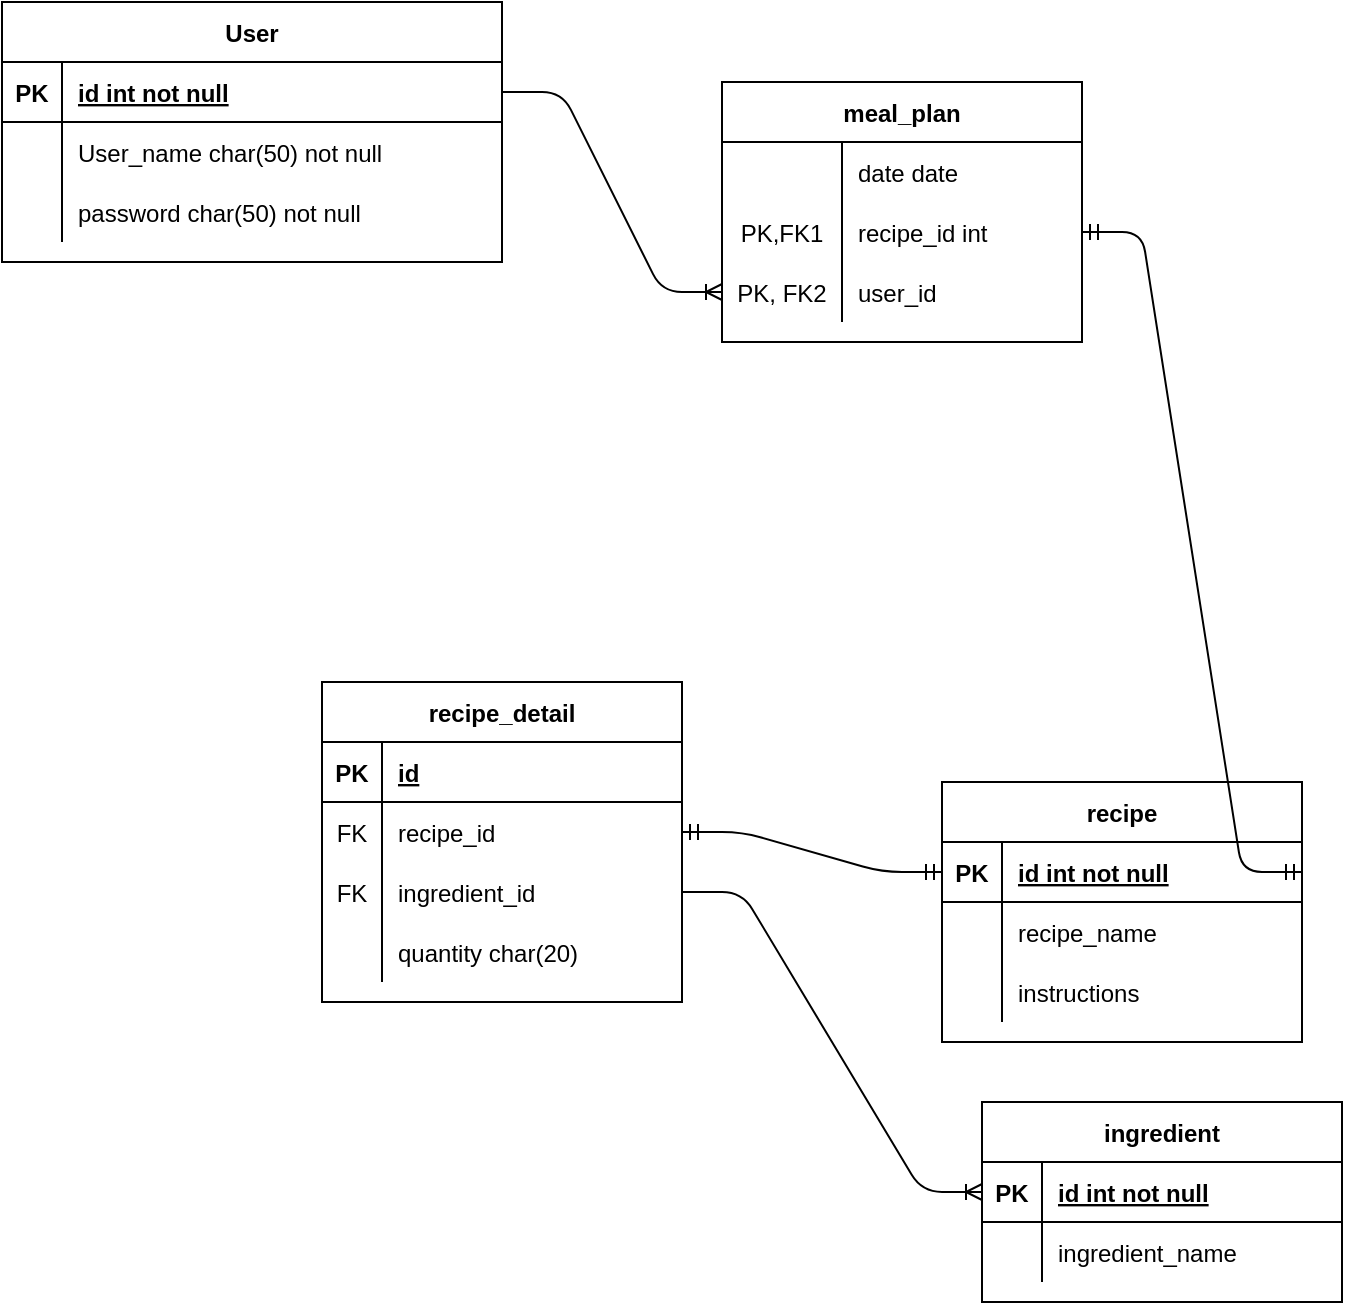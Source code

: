 <mxfile version="14.3.1" type="device"><diagram id="R2lEEEUBdFMjLlhIrx00" name="Page-1"><mxGraphModel dx="1752" dy="1124" grid="1" gridSize="10" guides="1" tooltips="1" connect="1" arrows="1" fold="1" page="1" pageScale="1" pageWidth="850" pageHeight="1100" math="0" shadow="0" extFonts="Permanent Marker^https://fonts.googleapis.com/css?family=Permanent+Marker"><root><mxCell id="0"/><mxCell id="1" parent="0"/><mxCell id="C-vyLk0tnHw3VtMMgP7b-23" value="User" style="shape=table;startSize=30;container=1;collapsible=1;childLayout=tableLayout;fixedRows=1;rowLines=0;fontStyle=1;align=center;resizeLast=1;" parent="1" vertex="1"><mxGeometry x="50" y="70" width="250" height="130" as="geometry"/></mxCell><mxCell id="C-vyLk0tnHw3VtMMgP7b-24" value="" style="shape=partialRectangle;collapsible=0;dropTarget=0;pointerEvents=0;fillColor=none;points=[[0,0.5],[1,0.5]];portConstraint=eastwest;top=0;left=0;right=0;bottom=1;" parent="C-vyLk0tnHw3VtMMgP7b-23" vertex="1"><mxGeometry y="30" width="250" height="30" as="geometry"/></mxCell><mxCell id="C-vyLk0tnHw3VtMMgP7b-25" value="PK" style="shape=partialRectangle;overflow=hidden;connectable=0;fillColor=none;top=0;left=0;bottom=0;right=0;fontStyle=1;" parent="C-vyLk0tnHw3VtMMgP7b-24" vertex="1"><mxGeometry width="30" height="30" as="geometry"/></mxCell><mxCell id="C-vyLk0tnHw3VtMMgP7b-26" value="id int not null" style="shape=partialRectangle;overflow=hidden;connectable=0;fillColor=none;top=0;left=0;bottom=0;right=0;align=left;spacingLeft=6;fontStyle=5;" parent="C-vyLk0tnHw3VtMMgP7b-24" vertex="1"><mxGeometry x="30" width="220" height="30" as="geometry"/></mxCell><mxCell id="VxLzXbOjTVGcf7n4iXJd-1" value="" style="shape=partialRectangle;collapsible=0;dropTarget=0;pointerEvents=0;fillColor=none;points=[[0,0.5],[1,0.5]];portConstraint=eastwest;top=0;left=0;right=0;bottom=0;" parent="C-vyLk0tnHw3VtMMgP7b-23" vertex="1"><mxGeometry y="60" width="250" height="30" as="geometry"/></mxCell><mxCell id="VxLzXbOjTVGcf7n4iXJd-2" value="" style="shape=partialRectangle;overflow=hidden;connectable=0;fillColor=none;top=0;left=0;bottom=0;right=0;" parent="VxLzXbOjTVGcf7n4iXJd-1" vertex="1"><mxGeometry width="30" height="30" as="geometry"/></mxCell><mxCell id="VxLzXbOjTVGcf7n4iXJd-3" value="User_name char(50) not null" style="shape=partialRectangle;overflow=hidden;connectable=0;fillColor=none;top=0;left=0;bottom=0;right=0;align=left;spacingLeft=6;" parent="VxLzXbOjTVGcf7n4iXJd-1" vertex="1"><mxGeometry x="30" width="220" height="30" as="geometry"/></mxCell><mxCell id="VxLzXbOjTVGcf7n4iXJd-4" value="" style="shape=partialRectangle;collapsible=0;dropTarget=0;pointerEvents=0;fillColor=none;points=[[0,0.5],[1,0.5]];portConstraint=eastwest;top=0;left=0;right=0;bottom=0;" parent="C-vyLk0tnHw3VtMMgP7b-23" vertex="1"><mxGeometry y="90" width="250" height="30" as="geometry"/></mxCell><mxCell id="VxLzXbOjTVGcf7n4iXJd-5" value="" style="shape=partialRectangle;overflow=hidden;connectable=0;fillColor=none;top=0;left=0;bottom=0;right=0;" parent="VxLzXbOjTVGcf7n4iXJd-4" vertex="1"><mxGeometry width="30" height="30" as="geometry"/></mxCell><mxCell id="VxLzXbOjTVGcf7n4iXJd-6" value="password char(50) not null" style="shape=partialRectangle;overflow=hidden;connectable=0;fillColor=none;top=0;left=0;bottom=0;right=0;align=left;spacingLeft=6;" parent="VxLzXbOjTVGcf7n4iXJd-4" vertex="1"><mxGeometry x="30" width="220" height="30" as="geometry"/></mxCell><mxCell id="VxLzXbOjTVGcf7n4iXJd-11" value="meal_plan" style="shape=table;startSize=30;container=1;collapsible=1;childLayout=tableLayout;fixedRows=1;rowLines=0;fontStyle=1;align=center;resizeLast=1;" parent="1" vertex="1"><mxGeometry x="410" y="110" width="180" height="130" as="geometry"/></mxCell><mxCell id="VxLzXbOjTVGcf7n4iXJd-15" value="" style="shape=partialRectangle;collapsible=0;dropTarget=0;pointerEvents=0;fillColor=none;top=0;left=0;bottom=0;right=0;points=[[0,0.5],[1,0.5]];portConstraint=eastwest;" parent="VxLzXbOjTVGcf7n4iXJd-11" vertex="1"><mxGeometry y="30" width="180" height="30" as="geometry"/></mxCell><mxCell id="VxLzXbOjTVGcf7n4iXJd-16" value="" style="shape=partialRectangle;connectable=0;fillColor=none;top=0;left=0;bottom=0;right=0;editable=1;overflow=hidden;" parent="VxLzXbOjTVGcf7n4iXJd-15" vertex="1"><mxGeometry width="60" height="30" as="geometry"/></mxCell><mxCell id="VxLzXbOjTVGcf7n4iXJd-17" value="date date" style="shape=partialRectangle;connectable=0;fillColor=none;top=0;left=0;bottom=0;right=0;align=left;spacingLeft=6;overflow=hidden;" parent="VxLzXbOjTVGcf7n4iXJd-15" vertex="1"><mxGeometry x="60" width="120" height="30" as="geometry"/></mxCell><mxCell id="VxLzXbOjTVGcf7n4iXJd-69" value="" style="shape=partialRectangle;collapsible=0;dropTarget=0;pointerEvents=0;fillColor=none;top=0;left=0;bottom=0;right=0;points=[[0,0.5],[1,0.5]];portConstraint=eastwest;" parent="VxLzXbOjTVGcf7n4iXJd-11" vertex="1"><mxGeometry y="60" width="180" height="30" as="geometry"/></mxCell><mxCell id="VxLzXbOjTVGcf7n4iXJd-70" value="PK,FK1" style="shape=partialRectangle;connectable=0;fillColor=none;top=0;left=0;bottom=0;right=0;editable=1;overflow=hidden;" parent="VxLzXbOjTVGcf7n4iXJd-69" vertex="1"><mxGeometry width="60" height="30" as="geometry"/></mxCell><mxCell id="VxLzXbOjTVGcf7n4iXJd-71" value="recipe_id int" style="shape=partialRectangle;connectable=0;fillColor=none;top=0;left=0;bottom=0;right=0;align=left;spacingLeft=6;overflow=hidden;" parent="VxLzXbOjTVGcf7n4iXJd-69" vertex="1"><mxGeometry x="60" width="120" height="30" as="geometry"/></mxCell><mxCell id="VxLzXbOjTVGcf7n4iXJd-18" value="" style="shape=partialRectangle;collapsible=0;dropTarget=0;pointerEvents=0;fillColor=none;top=0;left=0;bottom=0;right=0;points=[[0,0.5],[1,0.5]];portConstraint=eastwest;" parent="VxLzXbOjTVGcf7n4iXJd-11" vertex="1"><mxGeometry y="90" width="180" height="30" as="geometry"/></mxCell><mxCell id="VxLzXbOjTVGcf7n4iXJd-19" value="PK, FK2" style="shape=partialRectangle;connectable=0;fillColor=none;top=0;left=0;bottom=0;right=0;editable=1;overflow=hidden;" parent="VxLzXbOjTVGcf7n4iXJd-18" vertex="1"><mxGeometry width="60" height="30" as="geometry"/></mxCell><mxCell id="VxLzXbOjTVGcf7n4iXJd-20" value="user_id" style="shape=partialRectangle;connectable=0;fillColor=none;top=0;left=0;bottom=0;right=0;align=left;spacingLeft=6;overflow=hidden;" parent="VxLzXbOjTVGcf7n4iXJd-18" vertex="1"><mxGeometry x="60" width="120" height="30" as="geometry"/></mxCell><mxCell id="VxLzXbOjTVGcf7n4iXJd-24" value="recipe" style="shape=table;startSize=30;container=1;collapsible=1;childLayout=tableLayout;fixedRows=1;rowLines=0;fontStyle=1;align=center;resizeLast=1;" parent="1" vertex="1"><mxGeometry x="520" y="460" width="180" height="130" as="geometry"/></mxCell><mxCell id="VxLzXbOjTVGcf7n4iXJd-25" value="" style="shape=partialRectangle;collapsible=0;dropTarget=0;pointerEvents=0;fillColor=none;top=0;left=0;bottom=1;right=0;points=[[0,0.5],[1,0.5]];portConstraint=eastwest;" parent="VxLzXbOjTVGcf7n4iXJd-24" vertex="1"><mxGeometry y="30" width="180" height="30" as="geometry"/></mxCell><mxCell id="VxLzXbOjTVGcf7n4iXJd-26" value="PK" style="shape=partialRectangle;connectable=0;fillColor=none;top=0;left=0;bottom=0;right=0;fontStyle=1;overflow=hidden;" parent="VxLzXbOjTVGcf7n4iXJd-25" vertex="1"><mxGeometry width="30" height="30" as="geometry"/></mxCell><mxCell id="VxLzXbOjTVGcf7n4iXJd-27" value="id int not null" style="shape=partialRectangle;connectable=0;fillColor=none;top=0;left=0;bottom=0;right=0;align=left;spacingLeft=6;fontStyle=5;overflow=hidden;" parent="VxLzXbOjTVGcf7n4iXJd-25" vertex="1"><mxGeometry x="30" width="150" height="30" as="geometry"/></mxCell><mxCell id="VxLzXbOjTVGcf7n4iXJd-28" value="" style="shape=partialRectangle;collapsible=0;dropTarget=0;pointerEvents=0;fillColor=none;top=0;left=0;bottom=0;right=0;points=[[0,0.5],[1,0.5]];portConstraint=eastwest;" parent="VxLzXbOjTVGcf7n4iXJd-24" vertex="1"><mxGeometry y="60" width="180" height="30" as="geometry"/></mxCell><mxCell id="VxLzXbOjTVGcf7n4iXJd-29" value="" style="shape=partialRectangle;connectable=0;fillColor=none;top=0;left=0;bottom=0;right=0;editable=1;overflow=hidden;" parent="VxLzXbOjTVGcf7n4iXJd-28" vertex="1"><mxGeometry width="30" height="30" as="geometry"/></mxCell><mxCell id="VxLzXbOjTVGcf7n4iXJd-30" value="recipe_name" style="shape=partialRectangle;connectable=0;fillColor=none;top=0;left=0;bottom=0;right=0;align=left;spacingLeft=6;overflow=hidden;" parent="VxLzXbOjTVGcf7n4iXJd-28" vertex="1"><mxGeometry x="30" width="150" height="30" as="geometry"/></mxCell><mxCell id="VxLzXbOjTVGcf7n4iXJd-31" value="" style="shape=partialRectangle;collapsible=0;dropTarget=0;pointerEvents=0;fillColor=none;top=0;left=0;bottom=0;right=0;points=[[0,0.5],[1,0.5]];portConstraint=eastwest;" parent="VxLzXbOjTVGcf7n4iXJd-24" vertex="1"><mxGeometry y="90" width="180" height="30" as="geometry"/></mxCell><mxCell id="VxLzXbOjTVGcf7n4iXJd-32" value="" style="shape=partialRectangle;connectable=0;fillColor=none;top=0;left=0;bottom=0;right=0;editable=1;overflow=hidden;" parent="VxLzXbOjTVGcf7n4iXJd-31" vertex="1"><mxGeometry width="30" height="30" as="geometry"/></mxCell><mxCell id="VxLzXbOjTVGcf7n4iXJd-33" value="instructions" style="shape=partialRectangle;connectable=0;fillColor=none;top=0;left=0;bottom=0;right=0;align=left;spacingLeft=6;overflow=hidden;" parent="VxLzXbOjTVGcf7n4iXJd-31" vertex="1"><mxGeometry x="30" width="150" height="30" as="geometry"/></mxCell><mxCell id="VxLzXbOjTVGcf7n4iXJd-37" value="recipe_detail" style="shape=table;startSize=30;container=1;collapsible=1;childLayout=tableLayout;fixedRows=1;rowLines=0;fontStyle=1;align=center;resizeLast=1;" parent="1" vertex="1"><mxGeometry x="210" y="410" width="180" height="160" as="geometry"/></mxCell><mxCell id="VxLzXbOjTVGcf7n4iXJd-38" value="" style="shape=partialRectangle;collapsible=0;dropTarget=0;pointerEvents=0;fillColor=none;top=0;left=0;bottom=1;right=0;points=[[0,0.5],[1,0.5]];portConstraint=eastwest;" parent="VxLzXbOjTVGcf7n4iXJd-37" vertex="1"><mxGeometry y="30" width="180" height="30" as="geometry"/></mxCell><mxCell id="VxLzXbOjTVGcf7n4iXJd-39" value="PK" style="shape=partialRectangle;connectable=0;fillColor=none;top=0;left=0;bottom=0;right=0;fontStyle=1;overflow=hidden;" parent="VxLzXbOjTVGcf7n4iXJd-38" vertex="1"><mxGeometry width="30" height="30" as="geometry"/></mxCell><mxCell id="VxLzXbOjTVGcf7n4iXJd-40" value="id" style="shape=partialRectangle;connectable=0;fillColor=none;top=0;left=0;bottom=0;right=0;align=left;spacingLeft=6;fontStyle=5;overflow=hidden;" parent="VxLzXbOjTVGcf7n4iXJd-38" vertex="1"><mxGeometry x="30" width="150" height="30" as="geometry"/></mxCell><mxCell id="VxLzXbOjTVGcf7n4iXJd-41" value="" style="shape=partialRectangle;collapsible=0;dropTarget=0;pointerEvents=0;fillColor=none;top=0;left=0;bottom=0;right=0;points=[[0,0.5],[1,0.5]];portConstraint=eastwest;" parent="VxLzXbOjTVGcf7n4iXJd-37" vertex="1"><mxGeometry y="60" width="180" height="30" as="geometry"/></mxCell><mxCell id="VxLzXbOjTVGcf7n4iXJd-42" value="FK" style="shape=partialRectangle;connectable=0;fillColor=none;top=0;left=0;bottom=0;right=0;editable=1;overflow=hidden;" parent="VxLzXbOjTVGcf7n4iXJd-41" vertex="1"><mxGeometry width="30" height="30" as="geometry"/></mxCell><mxCell id="VxLzXbOjTVGcf7n4iXJd-43" value="recipe_id" style="shape=partialRectangle;connectable=0;fillColor=none;top=0;left=0;bottom=0;right=0;align=left;spacingLeft=6;overflow=hidden;" parent="VxLzXbOjTVGcf7n4iXJd-41" vertex="1"><mxGeometry x="30" width="150" height="30" as="geometry"/></mxCell><mxCell id="VxLzXbOjTVGcf7n4iXJd-44" value="" style="shape=partialRectangle;collapsible=0;dropTarget=0;pointerEvents=0;fillColor=none;top=0;left=0;bottom=0;right=0;points=[[0,0.5],[1,0.5]];portConstraint=eastwest;" parent="VxLzXbOjTVGcf7n4iXJd-37" vertex="1"><mxGeometry y="90" width="180" height="30" as="geometry"/></mxCell><mxCell id="VxLzXbOjTVGcf7n4iXJd-45" value="FK" style="shape=partialRectangle;connectable=0;fillColor=none;top=0;left=0;bottom=0;right=0;editable=1;overflow=hidden;" parent="VxLzXbOjTVGcf7n4iXJd-44" vertex="1"><mxGeometry width="30" height="30" as="geometry"/></mxCell><mxCell id="VxLzXbOjTVGcf7n4iXJd-46" value="ingredient_id" style="shape=partialRectangle;connectable=0;fillColor=none;top=0;left=0;bottom=0;right=0;align=left;spacingLeft=6;overflow=hidden;" parent="VxLzXbOjTVGcf7n4iXJd-44" vertex="1"><mxGeometry x="30" width="150" height="30" as="geometry"/></mxCell><mxCell id="VxLzXbOjTVGcf7n4iXJd-47" value="" style="shape=partialRectangle;collapsible=0;dropTarget=0;pointerEvents=0;fillColor=none;top=0;left=0;bottom=0;right=0;points=[[0,0.5],[1,0.5]];portConstraint=eastwest;" parent="VxLzXbOjTVGcf7n4iXJd-37" vertex="1"><mxGeometry y="120" width="180" height="30" as="geometry"/></mxCell><mxCell id="VxLzXbOjTVGcf7n4iXJd-48" value="" style="shape=partialRectangle;connectable=0;fillColor=none;top=0;left=0;bottom=0;right=0;editable=1;overflow=hidden;" parent="VxLzXbOjTVGcf7n4iXJd-47" vertex="1"><mxGeometry width="30" height="30" as="geometry"/></mxCell><mxCell id="VxLzXbOjTVGcf7n4iXJd-49" value="quantity char(20)" style="shape=partialRectangle;connectable=0;fillColor=none;top=0;left=0;bottom=0;right=0;align=left;spacingLeft=6;overflow=hidden;" parent="VxLzXbOjTVGcf7n4iXJd-47" vertex="1"><mxGeometry x="30" width="150" height="30" as="geometry"/></mxCell><mxCell id="VxLzXbOjTVGcf7n4iXJd-50" value="ingredient" style="shape=table;startSize=30;container=1;collapsible=1;childLayout=tableLayout;fixedRows=1;rowLines=0;fontStyle=1;align=center;resizeLast=1;" parent="1" vertex="1"><mxGeometry x="540" y="620" width="180" height="100" as="geometry"/></mxCell><mxCell id="VxLzXbOjTVGcf7n4iXJd-51" value="" style="shape=partialRectangle;collapsible=0;dropTarget=0;pointerEvents=0;fillColor=none;top=0;left=0;bottom=1;right=0;points=[[0,0.5],[1,0.5]];portConstraint=eastwest;" parent="VxLzXbOjTVGcf7n4iXJd-50" vertex="1"><mxGeometry y="30" width="180" height="30" as="geometry"/></mxCell><mxCell id="VxLzXbOjTVGcf7n4iXJd-52" value="PK" style="shape=partialRectangle;connectable=0;fillColor=none;top=0;left=0;bottom=0;right=0;fontStyle=1;overflow=hidden;" parent="VxLzXbOjTVGcf7n4iXJd-51" vertex="1"><mxGeometry width="30" height="30" as="geometry"/></mxCell><mxCell id="VxLzXbOjTVGcf7n4iXJd-53" value="id int not null" style="shape=partialRectangle;connectable=0;fillColor=none;top=0;left=0;bottom=0;right=0;align=left;spacingLeft=6;fontStyle=5;overflow=hidden;" parent="VxLzXbOjTVGcf7n4iXJd-51" vertex="1"><mxGeometry x="30" width="150" height="30" as="geometry"/></mxCell><mxCell id="VxLzXbOjTVGcf7n4iXJd-54" value="" style="shape=partialRectangle;collapsible=0;dropTarget=0;pointerEvents=0;fillColor=none;top=0;left=0;bottom=0;right=0;points=[[0,0.5],[1,0.5]];portConstraint=eastwest;" parent="VxLzXbOjTVGcf7n4iXJd-50" vertex="1"><mxGeometry y="60" width="180" height="30" as="geometry"/></mxCell><mxCell id="VxLzXbOjTVGcf7n4iXJd-55" value="" style="shape=partialRectangle;connectable=0;fillColor=none;top=0;left=0;bottom=0;right=0;editable=1;overflow=hidden;" parent="VxLzXbOjTVGcf7n4iXJd-54" vertex="1"><mxGeometry width="30" height="30" as="geometry"/></mxCell><mxCell id="VxLzXbOjTVGcf7n4iXJd-56" value="ingredient_name" style="shape=partialRectangle;connectable=0;fillColor=none;top=0;left=0;bottom=0;right=0;align=left;spacingLeft=6;overflow=hidden;" parent="VxLzXbOjTVGcf7n4iXJd-54" vertex="1"><mxGeometry x="30" width="150" height="30" as="geometry"/></mxCell><mxCell id="VxLzXbOjTVGcf7n4iXJd-63" value="" style="edgeStyle=entityRelationEdgeStyle;fontSize=12;html=1;endArrow=ERoneToMany;exitX=1;exitY=0.5;exitDx=0;exitDy=0;entryX=0;entryY=0.5;entryDx=0;entryDy=0;" parent="1" source="VxLzXbOjTVGcf7n4iXJd-44" target="VxLzXbOjTVGcf7n4iXJd-51" edge="1"><mxGeometry width="100" height="100" relative="1" as="geometry"><mxPoint x="370" y="610" as="sourcePoint"/><mxPoint x="470" y="510" as="targetPoint"/></mxGeometry></mxCell><mxCell id="VxLzXbOjTVGcf7n4iXJd-64" value="" style="edgeStyle=entityRelationEdgeStyle;fontSize=12;html=1;endArrow=ERmandOne;startArrow=ERmandOne;exitX=1;exitY=0.5;exitDx=0;exitDy=0;entryX=0;entryY=0.5;entryDx=0;entryDy=0;" parent="1" source="VxLzXbOjTVGcf7n4iXJd-41" target="VxLzXbOjTVGcf7n4iXJd-25" edge="1"><mxGeometry width="100" height="100" relative="1" as="geometry"><mxPoint x="370" y="610" as="sourcePoint"/><mxPoint x="470" y="510" as="targetPoint"/></mxGeometry></mxCell><mxCell id="VxLzXbOjTVGcf7n4iXJd-65" value="" style="edgeStyle=entityRelationEdgeStyle;fontSize=12;html=1;endArrow=ERmandOne;startArrow=ERmandOne;entryX=1;entryY=0.5;entryDx=0;entryDy=0;" parent="1" source="VxLzXbOjTVGcf7n4iXJd-69" target="VxLzXbOjTVGcf7n4iXJd-25" edge="1"><mxGeometry width="100" height="100" relative="1" as="geometry"><mxPoint x="600" y="210" as="sourcePoint"/><mxPoint x="720" y="110" as="targetPoint"/></mxGeometry></mxCell><mxCell id="VxLzXbOjTVGcf7n4iXJd-72" value="" style="edgeStyle=entityRelationEdgeStyle;fontSize=12;html=1;endArrow=ERoneToMany;exitX=1;exitY=0.5;exitDx=0;exitDy=0;entryX=0;entryY=0.5;entryDx=0;entryDy=0;" parent="1" source="C-vyLk0tnHw3VtMMgP7b-24" target="VxLzXbOjTVGcf7n4iXJd-18" edge="1"><mxGeometry width="100" height="100" relative="1" as="geometry"><mxPoint x="310" y="170" as="sourcePoint"/><mxPoint x="410" y="70" as="targetPoint"/></mxGeometry></mxCell></root></mxGraphModel></diagram></mxfile>